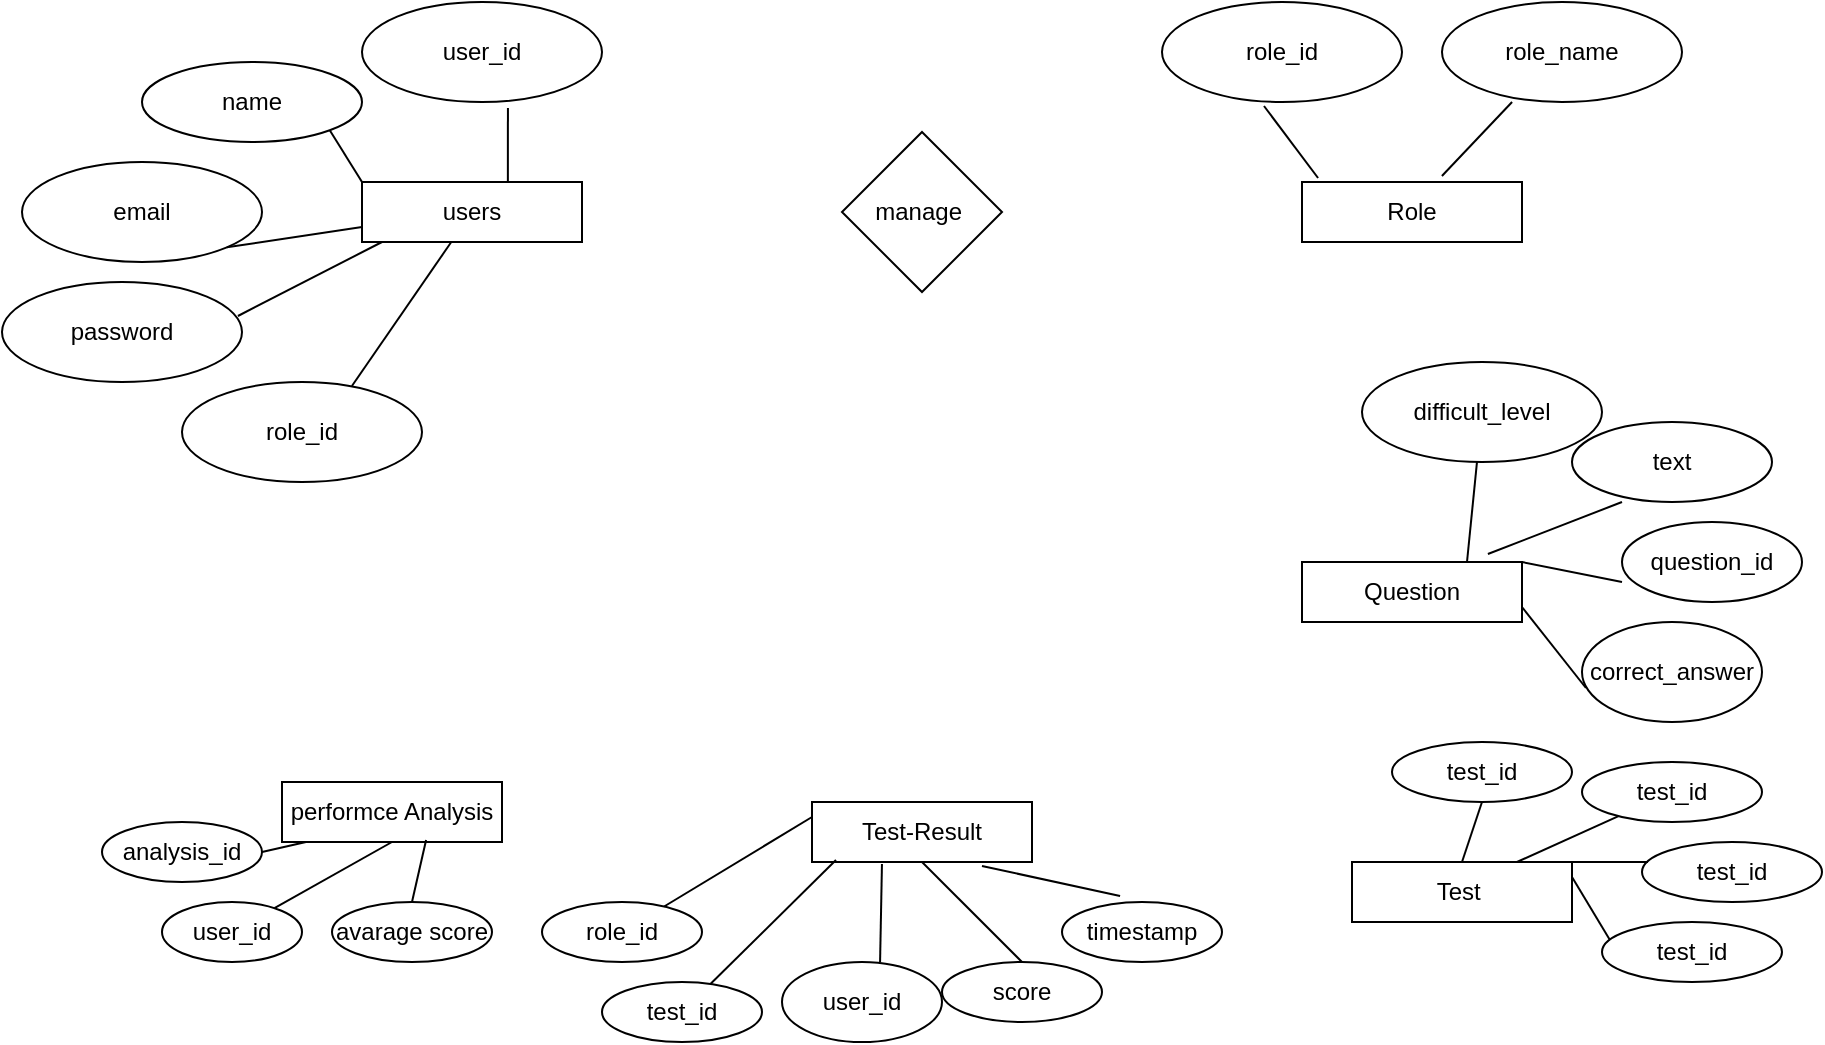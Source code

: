 <mxfile version="26.0.3">
  <diagram name="Page-1" id="pEeFP1r-65gt3fi-jsRC">
    <mxGraphModel dx="880" dy="468" grid="1" gridSize="10" guides="1" tooltips="1" connect="1" arrows="1" fold="1" page="1" pageScale="1" pageWidth="827" pageHeight="1169" math="0" shadow="0">
      <root>
        <mxCell id="0" />
        <mxCell id="1" parent="0" />
        <mxCell id="iPlDq5f54EyEh53JWQ_J-1" value="" style="rounded=0;whiteSpace=wrap;html=1;" vertex="1" parent="1">
          <mxGeometry x="180" y="140" width="110" height="30" as="geometry" />
        </mxCell>
        <mxCell id="iPlDq5f54EyEh53JWQ_J-2" value="Test-Result" style="rounded=0;whiteSpace=wrap;html=1;" vertex="1" parent="1">
          <mxGeometry x="405" y="450" width="110" height="30" as="geometry" />
        </mxCell>
        <mxCell id="iPlDq5f54EyEh53JWQ_J-3" value="performce Analysis" style="rounded=0;whiteSpace=wrap;html=1;" vertex="1" parent="1">
          <mxGeometry x="140" y="440" width="110" height="30" as="geometry" />
        </mxCell>
        <mxCell id="iPlDq5f54EyEh53JWQ_J-4" value="Test&amp;nbsp;" style="rounded=0;whiteSpace=wrap;html=1;" vertex="1" parent="1">
          <mxGeometry x="675" y="480" width="110" height="30" as="geometry" />
        </mxCell>
        <mxCell id="iPlDq5f54EyEh53JWQ_J-5" value="Question" style="rounded=0;whiteSpace=wrap;html=1;" vertex="1" parent="1">
          <mxGeometry x="650" y="330" width="110" height="30" as="geometry" />
        </mxCell>
        <mxCell id="iPlDq5f54EyEh53JWQ_J-6" value="Role" style="rounded=0;whiteSpace=wrap;html=1;" vertex="1" parent="1">
          <mxGeometry x="650" y="140" width="110" height="30" as="geometry" />
        </mxCell>
        <mxCell id="iPlDq5f54EyEh53JWQ_J-7" value="users" style="text;html=1;align=center;verticalAlign=middle;whiteSpace=wrap;rounded=0;" vertex="1" parent="1">
          <mxGeometry x="180" y="140" width="110" height="30" as="geometry" />
        </mxCell>
        <mxCell id="iPlDq5f54EyEh53JWQ_J-8" value="user_id" style="ellipse;whiteSpace=wrap;html=1;" vertex="1" parent="1">
          <mxGeometry x="180" y="50" width="120" height="50" as="geometry" />
        </mxCell>
        <mxCell id="iPlDq5f54EyEh53JWQ_J-9" value="name" style="ellipse;whiteSpace=wrap;html=1;" vertex="1" parent="1">
          <mxGeometry x="70" y="80" width="110" height="40" as="geometry" />
        </mxCell>
        <mxCell id="iPlDq5f54EyEh53JWQ_J-10" value="email" style="ellipse;whiteSpace=wrap;html=1;" vertex="1" parent="1">
          <mxGeometry x="10" y="130" width="120" height="50" as="geometry" />
        </mxCell>
        <mxCell id="iPlDq5f54EyEh53JWQ_J-11" value="password" style="ellipse;whiteSpace=wrap;html=1;" vertex="1" parent="1">
          <mxGeometry y="190" width="120" height="50" as="geometry" />
        </mxCell>
        <mxCell id="iPlDq5f54EyEh53JWQ_J-12" value="role_id" style="ellipse;whiteSpace=wrap;html=1;" vertex="1" parent="1">
          <mxGeometry x="90" y="240" width="120" height="50" as="geometry" />
        </mxCell>
        <mxCell id="iPlDq5f54EyEh53JWQ_J-14" value="" style="endArrow=none;html=1;rounded=0;entryX=0.608;entryY=1.06;entryDx=0;entryDy=0;entryPerimeter=0;exitX=0.663;exitY=0;exitDx=0;exitDy=0;exitPerimeter=0;" edge="1" parent="1" source="iPlDq5f54EyEh53JWQ_J-7" target="iPlDq5f54EyEh53JWQ_J-8">
          <mxGeometry width="50" height="50" relative="1" as="geometry">
            <mxPoint x="400" y="280" as="sourcePoint" />
            <mxPoint x="450" y="230" as="targetPoint" />
          </mxGeometry>
        </mxCell>
        <mxCell id="iPlDq5f54EyEh53JWQ_J-16" value="" style="endArrow=none;html=1;rounded=0;exitX=0.708;exitY=0.04;exitDx=0;exitDy=0;exitPerimeter=0;" edge="1" parent="1" source="iPlDq5f54EyEh53JWQ_J-12" target="iPlDq5f54EyEh53JWQ_J-7">
          <mxGeometry width="50" height="50" relative="1" as="geometry">
            <mxPoint x="400" y="280" as="sourcePoint" />
            <mxPoint x="220" y="174" as="targetPoint" />
          </mxGeometry>
        </mxCell>
        <mxCell id="iPlDq5f54EyEh53JWQ_J-17" value="" style="endArrow=none;html=1;rounded=0;exitX=0.983;exitY=0.34;exitDx=0;exitDy=0;exitPerimeter=0;" edge="1" parent="1" source="iPlDq5f54EyEh53JWQ_J-11">
          <mxGeometry width="50" height="50" relative="1" as="geometry">
            <mxPoint x="185" y="252" as="sourcePoint" />
            <mxPoint x="190" y="170" as="targetPoint" />
          </mxGeometry>
        </mxCell>
        <mxCell id="iPlDq5f54EyEh53JWQ_J-18" value="" style="endArrow=none;html=1;rounded=0;exitX=1;exitY=1;exitDx=0;exitDy=0;entryX=0;entryY=0.75;entryDx=0;entryDy=0;" edge="1" parent="1" source="iPlDq5f54EyEh53JWQ_J-10" target="iPlDq5f54EyEh53JWQ_J-7">
          <mxGeometry width="50" height="50" relative="1" as="geometry">
            <mxPoint x="400" y="280" as="sourcePoint" />
            <mxPoint x="450" y="230" as="targetPoint" />
          </mxGeometry>
        </mxCell>
        <mxCell id="iPlDq5f54EyEh53JWQ_J-19" value="" style="endArrow=none;html=1;rounded=0;exitX=1;exitY=1;exitDx=0;exitDy=0;entryX=0;entryY=0;entryDx=0;entryDy=0;" edge="1" parent="1" source="iPlDq5f54EyEh53JWQ_J-9" target="iPlDq5f54EyEh53JWQ_J-7">
          <mxGeometry width="50" height="50" relative="1" as="geometry">
            <mxPoint x="400" y="280" as="sourcePoint" />
            <mxPoint x="450" y="230" as="targetPoint" />
          </mxGeometry>
        </mxCell>
        <mxCell id="iPlDq5f54EyEh53JWQ_J-20" value="role_id" style="ellipse;whiteSpace=wrap;html=1;" vertex="1" parent="1">
          <mxGeometry x="580" y="50" width="120" height="50" as="geometry" />
        </mxCell>
        <mxCell id="iPlDq5f54EyEh53JWQ_J-21" value="role_name" style="ellipse;whiteSpace=wrap;html=1;" vertex="1" parent="1">
          <mxGeometry x="720" y="50" width="120" height="50" as="geometry" />
        </mxCell>
        <mxCell id="iPlDq5f54EyEh53JWQ_J-23" value="" style="endArrow=none;html=1;rounded=0;entryX=0.425;entryY=1.04;entryDx=0;entryDy=0;entryPerimeter=0;exitX=0.073;exitY=-0.067;exitDx=0;exitDy=0;exitPerimeter=0;" edge="1" parent="1" source="iPlDq5f54EyEh53JWQ_J-6" target="iPlDq5f54EyEh53JWQ_J-20">
          <mxGeometry width="50" height="50" relative="1" as="geometry">
            <mxPoint x="400" y="280" as="sourcePoint" />
            <mxPoint x="450" y="230" as="targetPoint" />
          </mxGeometry>
        </mxCell>
        <mxCell id="iPlDq5f54EyEh53JWQ_J-24" value="" style="endArrow=none;html=1;rounded=0;entryX=0.292;entryY=1;entryDx=0;entryDy=0;entryPerimeter=0;exitX=0.636;exitY=-0.1;exitDx=0;exitDy=0;exitPerimeter=0;" edge="1" parent="1" source="iPlDq5f54EyEh53JWQ_J-6" target="iPlDq5f54EyEh53JWQ_J-21">
          <mxGeometry width="50" height="50" relative="1" as="geometry">
            <mxPoint x="400" y="280" as="sourcePoint" />
            <mxPoint x="450" y="230" as="targetPoint" />
          </mxGeometry>
        </mxCell>
        <mxCell id="iPlDq5f54EyEh53JWQ_J-26" value="manage&amp;nbsp;" style="rhombus;whiteSpace=wrap;html=1;" vertex="1" parent="1">
          <mxGeometry x="420" y="115" width="80" height="80" as="geometry" />
        </mxCell>
        <mxCell id="iPlDq5f54EyEh53JWQ_J-33" value="question_id" style="ellipse;whiteSpace=wrap;html=1;" vertex="1" parent="1">
          <mxGeometry x="810" y="310" width="90" height="40" as="geometry" />
        </mxCell>
        <mxCell id="iPlDq5f54EyEh53JWQ_J-35" value="text&lt;span style=&quot;color: rgba(0, 0, 0, 0); font-family: monospace; font-size: 0px; text-align: start; text-wrap-mode: nowrap;&quot;&gt;%3CmxGraphModel%3E%3Croot%3E%3CmxCell%20id%3D%220%22%2F%3E%3CmxCell%20id%3D%221%22%20parent%3D%220%22%2F%3E%3CmxCell%20id%3D%222%22%20value%3D%22role_id%22%20style%3D%22ellipse%3BwhiteSpace%3Dwrap%3Bhtml%3D1%3B%22%20vertex%3D%221%22%20parent%3D%221%22%3E%3CmxGeometry%20x%3D%2290%22%20y%3D%22240%22%20width%3D%22120%22%20height%3D%2250%22%20as%3D%22geometry%22%2F%3E%3C%2FmxCell%3E%3C%2Froot%3E%3C%2FmxGraphModel%3E&lt;/span&gt;" style="ellipse;whiteSpace=wrap;html=1;" vertex="1" parent="1">
          <mxGeometry x="785" y="260" width="100" height="40" as="geometry" />
        </mxCell>
        <mxCell id="iPlDq5f54EyEh53JWQ_J-36" value="correct_answer" style="ellipse;whiteSpace=wrap;html=1;" vertex="1" parent="1">
          <mxGeometry x="790" y="360" width="90" height="50" as="geometry" />
        </mxCell>
        <mxCell id="iPlDq5f54EyEh53JWQ_J-37" value="difficult_level" style="ellipse;whiteSpace=wrap;html=1;" vertex="1" parent="1">
          <mxGeometry x="680" y="230" width="120" height="50" as="geometry" />
        </mxCell>
        <mxCell id="iPlDq5f54EyEh53JWQ_J-38" value="" style="endArrow=none;html=1;rounded=0;entryX=0.75;entryY=0;entryDx=0;entryDy=0;" edge="1" parent="1" source="iPlDq5f54EyEh53JWQ_J-37" target="iPlDq5f54EyEh53JWQ_J-5">
          <mxGeometry width="50" height="50" relative="1" as="geometry">
            <mxPoint x="400" y="380" as="sourcePoint" />
            <mxPoint x="720" y="360" as="targetPoint" />
          </mxGeometry>
        </mxCell>
        <mxCell id="iPlDq5f54EyEh53JWQ_J-39" value="" style="endArrow=none;html=1;rounded=0;entryX=0.845;entryY=-0.133;entryDx=0;entryDy=0;entryPerimeter=0;" edge="1" parent="1" target="iPlDq5f54EyEh53JWQ_J-5">
          <mxGeometry width="50" height="50" relative="1" as="geometry">
            <mxPoint x="810" y="300" as="sourcePoint" />
            <mxPoint x="650" y="388" as="targetPoint" />
            <Array as="points">
              <mxPoint x="810" y="300" />
            </Array>
          </mxGeometry>
        </mxCell>
        <mxCell id="iPlDq5f54EyEh53JWQ_J-40" value="" style="endArrow=none;html=1;rounded=0;entryX=1;entryY=0;entryDx=0;entryDy=0;exitX=0;exitY=0.75;exitDx=0;exitDy=0;exitPerimeter=0;" edge="1" parent="1" source="iPlDq5f54EyEh53JWQ_J-33" target="iPlDq5f54EyEh53JWQ_J-5">
          <mxGeometry width="50" height="50" relative="1" as="geometry">
            <mxPoint x="605" y="365" as="sourcePoint" />
            <mxPoint x="660" y="398" as="targetPoint" />
          </mxGeometry>
        </mxCell>
        <mxCell id="iPlDq5f54EyEh53JWQ_J-41" value="" style="endArrow=none;html=1;rounded=0;entryX=1;entryY=0.75;entryDx=0;entryDy=0;exitX=0.022;exitY=0.66;exitDx=0;exitDy=0;exitPerimeter=0;" edge="1" parent="1" source="iPlDq5f54EyEh53JWQ_J-36" target="iPlDq5f54EyEh53JWQ_J-5">
          <mxGeometry width="50" height="50" relative="1" as="geometry">
            <mxPoint x="615" y="375" as="sourcePoint" />
            <mxPoint x="670" y="408" as="targetPoint" />
          </mxGeometry>
        </mxCell>
        <mxCell id="iPlDq5f54EyEh53JWQ_J-42" value="test_id" style="ellipse;whiteSpace=wrap;html=1;" vertex="1" parent="1">
          <mxGeometry x="790" y="430" width="90" height="30" as="geometry" />
        </mxCell>
        <mxCell id="iPlDq5f54EyEh53JWQ_J-44" value="test_id" style="ellipse;whiteSpace=wrap;html=1;" vertex="1" parent="1">
          <mxGeometry x="820" y="470" width="90" height="30" as="geometry" />
        </mxCell>
        <mxCell id="iPlDq5f54EyEh53JWQ_J-45" value="test_id" style="ellipse;whiteSpace=wrap;html=1;" vertex="1" parent="1">
          <mxGeometry x="800" y="510" width="90" height="30" as="geometry" />
        </mxCell>
        <mxCell id="iPlDq5f54EyEh53JWQ_J-46" value="test_id" style="ellipse;whiteSpace=wrap;html=1;" vertex="1" parent="1">
          <mxGeometry x="695" y="420" width="90" height="30" as="geometry" />
        </mxCell>
        <mxCell id="iPlDq5f54EyEh53JWQ_J-47" value="" style="endArrow=none;html=1;rounded=0;entryX=0.5;entryY=0;entryDx=0;entryDy=0;exitX=0.5;exitY=1;exitDx=0;exitDy=0;" edge="1" parent="1" source="iPlDq5f54EyEh53JWQ_J-46" target="iPlDq5f54EyEh53JWQ_J-4">
          <mxGeometry width="50" height="50" relative="1" as="geometry">
            <mxPoint x="630" y="380" as="sourcePoint" />
            <mxPoint x="680" y="330" as="targetPoint" />
          </mxGeometry>
        </mxCell>
        <mxCell id="iPlDq5f54EyEh53JWQ_J-48" value="" style="endArrow=none;html=1;rounded=0;entryX=0.75;entryY=0;entryDx=0;entryDy=0;" edge="1" parent="1" source="iPlDq5f54EyEh53JWQ_J-42" target="iPlDq5f54EyEh53JWQ_J-4">
          <mxGeometry width="50" height="50" relative="1" as="geometry">
            <mxPoint x="750" y="460" as="sourcePoint" />
            <mxPoint x="725" y="510" as="targetPoint" />
          </mxGeometry>
        </mxCell>
        <mxCell id="iPlDq5f54EyEh53JWQ_J-49" value="" style="endArrow=none;html=1;rounded=0;entryX=1;entryY=0;entryDx=0;entryDy=0;" edge="1" parent="1" target="iPlDq5f54EyEh53JWQ_J-4">
          <mxGeometry width="50" height="50" relative="1" as="geometry">
            <mxPoint x="823" y="480" as="sourcePoint" />
            <mxPoint x="753" y="510" as="targetPoint" />
          </mxGeometry>
        </mxCell>
        <mxCell id="iPlDq5f54EyEh53JWQ_J-50" value="" style="endArrow=none;html=1;rounded=0;entryX=1;entryY=0.25;entryDx=0;entryDy=0;exitX=0.044;exitY=0.3;exitDx=0;exitDy=0;exitPerimeter=0;" edge="1" parent="1" source="iPlDq5f54EyEh53JWQ_J-45" target="iPlDq5f54EyEh53JWQ_J-4">
          <mxGeometry width="50" height="50" relative="1" as="geometry">
            <mxPoint x="833" y="490" as="sourcePoint" />
            <mxPoint x="780" y="510" as="targetPoint" />
          </mxGeometry>
        </mxCell>
        <mxCell id="iPlDq5f54EyEh53JWQ_J-52" value="user_id" style="ellipse;whiteSpace=wrap;html=1;" vertex="1" parent="1">
          <mxGeometry x="80" y="500" width="70" height="30" as="geometry" />
        </mxCell>
        <mxCell id="iPlDq5f54EyEh53JWQ_J-53" value="avarage score" style="ellipse;whiteSpace=wrap;html=1;" vertex="1" parent="1">
          <mxGeometry x="165" y="500" width="80" height="30" as="geometry" />
        </mxCell>
        <mxCell id="iPlDq5f54EyEh53JWQ_J-55" value="analysis_id" style="ellipse;whiteSpace=wrap;html=1;" vertex="1" parent="1">
          <mxGeometry x="50" y="460" width="80" height="30" as="geometry" />
        </mxCell>
        <mxCell id="iPlDq5f54EyEh53JWQ_J-56" value="" style="endArrow=none;html=1;rounded=0;entryX=0.5;entryY=0;entryDx=0;entryDy=0;exitX=0.655;exitY=0.967;exitDx=0;exitDy=0;exitPerimeter=0;" edge="1" parent="1" source="iPlDq5f54EyEh53JWQ_J-3" target="iPlDq5f54EyEh53JWQ_J-53">
          <mxGeometry width="50" height="50" relative="1" as="geometry">
            <mxPoint x="460" y="380" as="sourcePoint" />
            <mxPoint x="510" y="330" as="targetPoint" />
          </mxGeometry>
        </mxCell>
        <mxCell id="iPlDq5f54EyEh53JWQ_J-57" value="" style="endArrow=none;html=1;rounded=0;exitX=0.5;exitY=1;exitDx=0;exitDy=0;" edge="1" parent="1" source="iPlDq5f54EyEh53JWQ_J-3" target="iPlDq5f54EyEh53JWQ_J-52">
          <mxGeometry width="50" height="50" relative="1" as="geometry">
            <mxPoint x="487" y="469" as="sourcePoint" />
            <mxPoint x="510" y="520" as="targetPoint" />
          </mxGeometry>
        </mxCell>
        <mxCell id="iPlDq5f54EyEh53JWQ_J-58" value="" style="endArrow=none;html=1;rounded=0;exitX=0.109;exitY=1;exitDx=0;exitDy=0;entryX=1;entryY=0.5;entryDx=0;entryDy=0;exitPerimeter=0;" edge="1" parent="1" source="iPlDq5f54EyEh53JWQ_J-3" target="iPlDq5f54EyEh53JWQ_J-55">
          <mxGeometry width="50" height="50" relative="1" as="geometry">
            <mxPoint x="470" y="470" as="sourcePoint" />
            <mxPoint x="427" y="521" as="targetPoint" />
          </mxGeometry>
        </mxCell>
        <mxCell id="iPlDq5f54EyEh53JWQ_J-59" value="timestam&lt;span style=&quot;background-color: transparent; color: light-dark(rgb(0, 0, 0), rgb(255, 255, 255));&quot;&gt;p&lt;/span&gt;" style="ellipse;whiteSpace=wrap;html=1;" vertex="1" parent="1">
          <mxGeometry x="530" y="500" width="80" height="30" as="geometry" />
        </mxCell>
        <mxCell id="iPlDq5f54EyEh53JWQ_J-60" value="score" style="ellipse;whiteSpace=wrap;html=1;" vertex="1" parent="1">
          <mxGeometry x="470" y="530" width="80" height="30" as="geometry" />
        </mxCell>
        <mxCell id="iPlDq5f54EyEh53JWQ_J-61" value="user_id" style="ellipse;whiteSpace=wrap;html=1;" vertex="1" parent="1">
          <mxGeometry x="390" y="530" width="80" height="40" as="geometry" />
        </mxCell>
        <mxCell id="iPlDq5f54EyEh53JWQ_J-62" value="test_id" style="ellipse;whiteSpace=wrap;html=1;" vertex="1" parent="1">
          <mxGeometry x="300" y="540" width="80" height="30" as="geometry" />
        </mxCell>
        <mxCell id="iPlDq5f54EyEh53JWQ_J-63" value="role_id" style="ellipse;whiteSpace=wrap;html=1;" vertex="1" parent="1">
          <mxGeometry x="270" y="500" width="80" height="30" as="geometry" />
        </mxCell>
        <mxCell id="iPlDq5f54EyEh53JWQ_J-64" value="" style="endArrow=none;html=1;rounded=0;entryX=0;entryY=0.25;entryDx=0;entryDy=0;" edge="1" parent="1" source="iPlDq5f54EyEh53JWQ_J-63" target="iPlDq5f54EyEh53JWQ_J-2">
          <mxGeometry width="50" height="50" relative="1" as="geometry">
            <mxPoint x="460" y="390" as="sourcePoint" />
            <mxPoint x="510" y="340" as="targetPoint" />
          </mxGeometry>
        </mxCell>
        <mxCell id="iPlDq5f54EyEh53JWQ_J-65" value="" style="endArrow=none;html=1;rounded=0;entryX=0.109;entryY=0.967;entryDx=0;entryDy=0;entryPerimeter=0;" edge="1" parent="1" source="iPlDq5f54EyEh53JWQ_J-62" target="iPlDq5f54EyEh53JWQ_J-2">
          <mxGeometry width="50" height="50" relative="1" as="geometry">
            <mxPoint x="380" y="466" as="sourcePoint" />
            <mxPoint x="415" y="468" as="targetPoint" />
          </mxGeometry>
        </mxCell>
        <mxCell id="iPlDq5f54EyEh53JWQ_J-66" value="" style="endArrow=none;html=1;rounded=0;entryX=0.318;entryY=1.033;entryDx=0;entryDy=0;exitX=0.613;exitY=0;exitDx=0;exitDy=0;exitPerimeter=0;entryPerimeter=0;" edge="1" parent="1" source="iPlDq5f54EyEh53JWQ_J-61" target="iPlDq5f54EyEh53JWQ_J-2">
          <mxGeometry width="50" height="50" relative="1" as="geometry">
            <mxPoint x="390" y="476" as="sourcePoint" />
            <mxPoint x="425" y="478" as="targetPoint" />
          </mxGeometry>
        </mxCell>
        <mxCell id="iPlDq5f54EyEh53JWQ_J-67" value="" style="endArrow=none;html=1;rounded=0;entryX=0.5;entryY=0;entryDx=0;entryDy=0;exitX=0.5;exitY=1;exitDx=0;exitDy=0;" edge="1" parent="1" source="iPlDq5f54EyEh53JWQ_J-2" target="iPlDq5f54EyEh53JWQ_J-60">
          <mxGeometry width="50" height="50" relative="1" as="geometry">
            <mxPoint x="400" y="486" as="sourcePoint" />
            <mxPoint x="480" y="530" as="targetPoint" />
          </mxGeometry>
        </mxCell>
        <mxCell id="iPlDq5f54EyEh53JWQ_J-68" value="" style="endArrow=none;html=1;rounded=0;entryX=0.363;entryY=-0.1;entryDx=0;entryDy=0;entryPerimeter=0;" edge="1" parent="1" target="iPlDq5f54EyEh53JWQ_J-59">
          <mxGeometry width="50" height="50" relative="1" as="geometry">
            <mxPoint x="490" y="482" as="sourcePoint" />
            <mxPoint x="445" y="498" as="targetPoint" />
          </mxGeometry>
        </mxCell>
      </root>
    </mxGraphModel>
  </diagram>
</mxfile>
